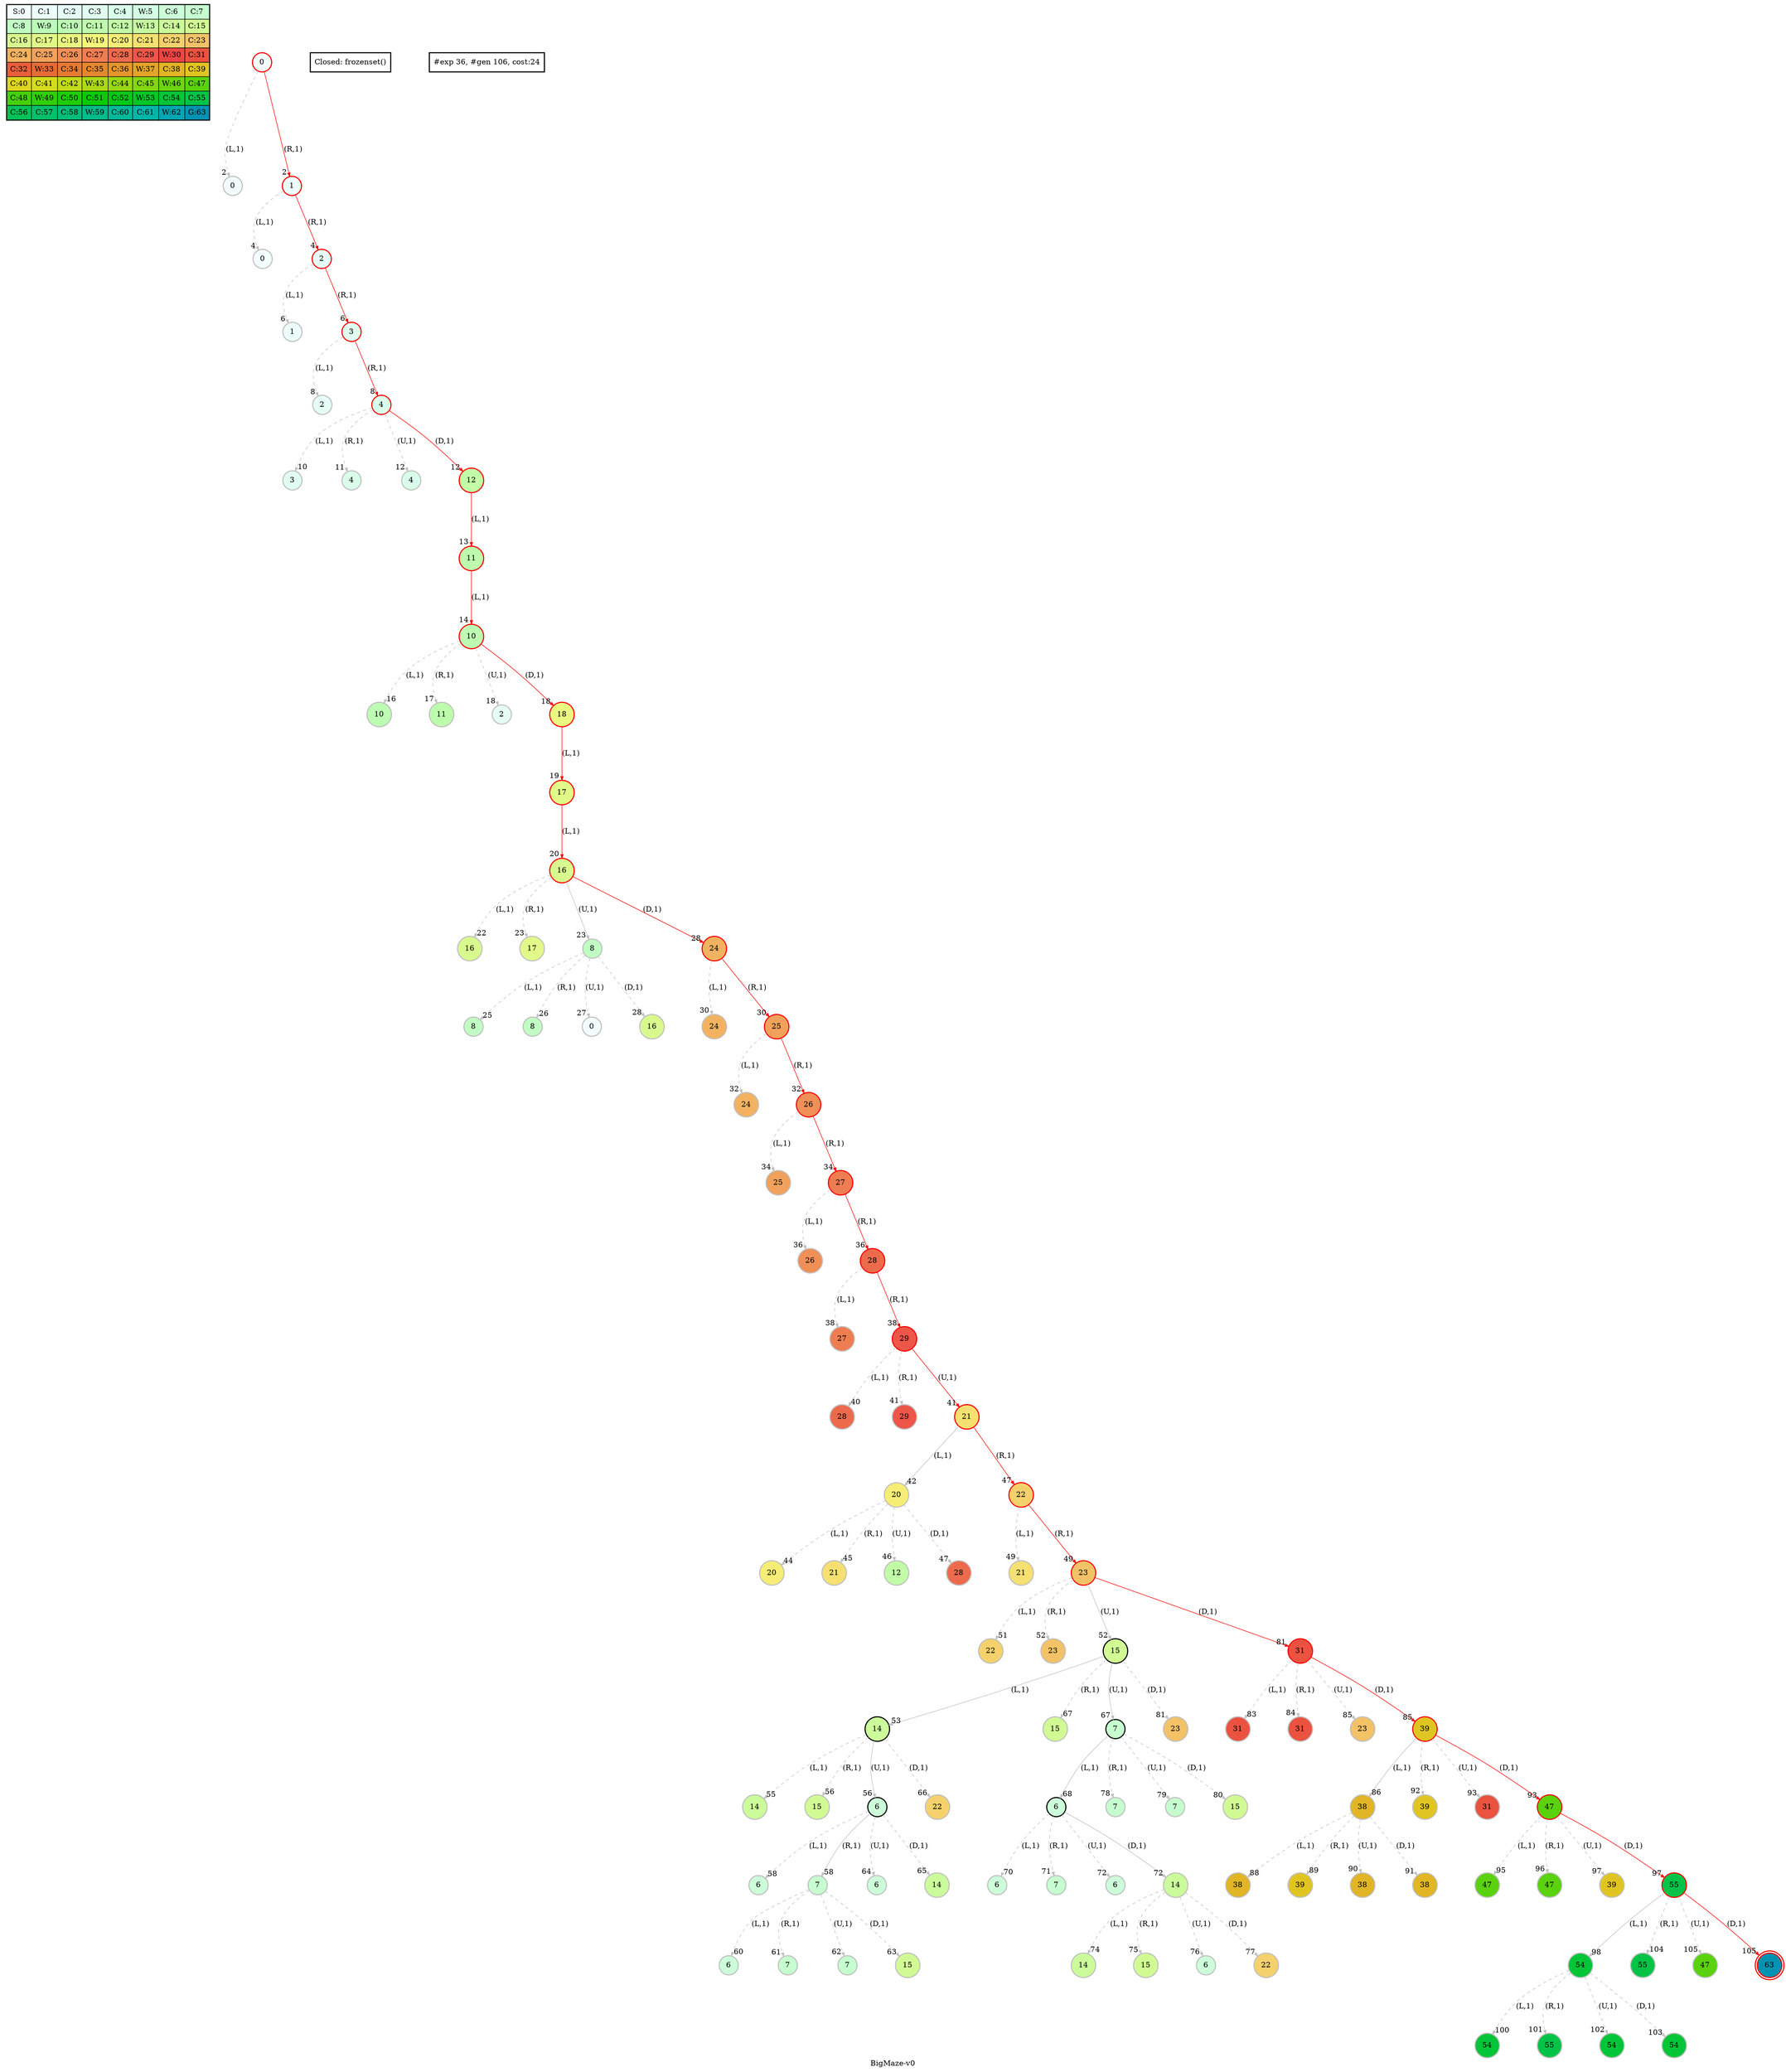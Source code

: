 digraph BigMaze { label="BigMaze-v0" nodesep=1 ranksep="1.2" node [shape=circle penwidth=2] edge [arrowsize=0.7] 
subgraph MAP {label=Map;map [shape=plaintext label=<<table border="1" cellpadding="5" cellspacing="0" cellborder="1"><tr><td bgcolor="0.46862745 0.04925994 0.99969645 1.        ">S:0</td><td bgcolor="0.45294118 0.07385253 0.99931706 1.        ">C:1</td><td bgcolor="0.4372549  0.09840028 0.99878599 1.        ">C:2</td><td bgcolor="0.42156863 0.12288829 0.99810333 1.        ">C:3</td><td bgcolor="0.40588235 0.1473017  0.99726917 1.        ">C:4</td><td bgcolor="0.39019608 0.17162568 0.99628365 1.        ">W:5</td><td bgcolor="0.3745098  0.19584547 0.99514692 1.        ">C:6</td><td bgcolor="0.35882353 0.21994636 0.99385914 1.        ">C:7</td></tr><tr><td bgcolor="0.34313725 0.24391372 0.99242051 1.        ">C:8</td><td bgcolor="0.32745098 0.267733   0.99083125 1.        ">W:9</td><td bgcolor="0.31176471 0.29138975 0.98909161 1.        ">C:10</td><td bgcolor="0.29607843 0.31486959 0.98720184 1.        ">C:11</td><td bgcolor="0.28039216 0.33815827 0.98516223 1.        ">C:12</td><td bgcolor="0.26470588 0.36124167 0.9829731  1.        ">W:13</td><td bgcolor="0.24901961 0.38410575 0.98063477 1.        ">C:14</td><td bgcolor="0.23333333 0.40673664 0.9781476  1.        ">C:15</td></tr><tr><td bgcolor="0.21764706 0.42912061 0.97551197 1.        ">C:16</td><td bgcolor="0.20196078 0.45124406 0.97272827 1.        ">C:17</td><td bgcolor="0.18627451 0.47309356 0.96979694 1.        ">C:18</td><td bgcolor="0.17058824 0.49465584 0.9667184  1.        ">W:19</td><td bgcolor="0.15490196 0.51591783 0.96349314 1.        ">C:20</td><td bgcolor="0.13921569 0.5368666  0.96012165 1.        ">C:21</td><td bgcolor="0.12352941 0.55748944 0.95660442 1.        ">C:22</td><td bgcolor="0.10784314 0.57777383 0.952942   1.        ">C:23</td></tr><tr><td bgcolor="0.09215686 0.59770746 0.94913494 1.        ">C:24</td><td bgcolor="0.07647059 0.61727822 0.94518383 1.        ">C:25</td><td bgcolor="0.06078431 0.63647424 0.94108925 1.        ">C:26</td><td bgcolor="0.04509804 0.65528385 0.93685184 1.        ">C:27</td><td bgcolor="0.02941176 0.67369564 0.93247223 1.        ">C:28</td><td bgcolor="0.01372549 0.69169844 0.92795109 1.        ">C:29</td><td bgcolor="0.00196078 0.70928131 0.92328911 1.        ">W:30</td><td bgcolor="0.01764706 0.72643357 0.91848699 1.        ">C:31</td></tr><tr><td bgcolor="0.03333333 0.74314483 0.91354546 1.        ">C:32</td><td bgcolor="0.04901961 0.75940492 0.90846527 1.        ">W:33</td><td bgcolor="0.06470588 0.77520398 0.9032472  1.        ">C:34</td><td bgcolor="0.08039216 0.79053241 0.89789203 1.        ">C:35</td><td bgcolor="0.09607843 0.80538092 0.89240058 1.        ">C:36</td><td bgcolor="0.11176471 0.81974048 0.88677369 1.        ">W:37</td><td bgcolor="0.12745098 0.83360239 0.88101219 1.        ">C:38</td><td bgcolor="0.14313725 0.84695821 0.87511698 1.        ">C:39</td></tr><tr><td bgcolor="0.15882353 0.85979985 0.86908895 1.        ">C:40</td><td bgcolor="0.1745098  0.87211951 0.862929   1.        ">C:41</td><td bgcolor="0.19019608 0.88390971 0.85663808 1.        ">C:42</td><td bgcolor="0.20588235 0.89516329 0.85021714 1.        ">W:43</td><td bgcolor="0.22156863 0.90587342 0.84366715 1.        ">C:44</td><td bgcolor="0.2372549  0.9160336  0.83698911 1.        ">C:45</td><td bgcolor="0.25294118 0.92563766 0.83018403 1.        ">W:46</td><td bgcolor="0.26862745 0.93467977 0.82325295 1.        ">C:47</td></tr><tr><td bgcolor="0.28431373 0.94315443 0.81619691 1.        ">C:48</td><td bgcolor="0.3        0.95105652 0.80901699 1.        ">W:49</td><td bgcolor="0.31568627 0.95838122 0.80171428 1.        ">C:50</td><td bgcolor="0.33137255 0.96512409 0.79428989 1.        ">C:51</td><td bgcolor="0.34705882 0.97128103 0.78674494 1.        ">C:52</td><td bgcolor="0.3627451  0.97684832 0.77908057 1.        ">W:53</td><td bgcolor="0.37843137 0.98182256 0.77129796 1.        ">C:54</td><td bgcolor="0.39411765 0.98620075 0.76339828 1.        ">C:55</td></tr><tr><td bgcolor="0.40980392 0.98998021 0.75538273 1.        ">C:56</td><td bgcolor="0.4254902  0.99315867 0.74725253 1.        ">C:57</td><td bgcolor="0.44117647 0.99573418 0.73900892 1.        ">C:58</td><td bgcolor="0.45686275 0.99770518 0.73065313 1.        ">W:59</td><td bgcolor="0.47254902 0.99907048 0.72218645 1.        ">C:60</td><td bgcolor="0.48823529 0.99982925 0.71361015 1.        ">C:61</td><td bgcolor="0.51176471 0.99982925 0.70054304 1.        ">W:62</td><td bgcolor="0.52745098 0.99907048 0.69169844 1.        ">G:63</td></tr></table>>]} 
"0_0" [label=0 style=filled color=grey fillcolor="0.46862745 0.04925994 0.99969645 1.        " ];  
"0_0.0-0" [label=0 style=filled color=grey fillcolor="0.46862745 0.04925994 0.99969645 1.        " ];   "0_0" -> "0_0.0-0" [label="(L,1)" headlabel=" 2 " style="dashed" color=grey ]; "0_c" [label="Closed: frozenset()" shape=box]; 
"0_0" [label=0 style=filled color=black color=red fillcolor="0.46862745 0.04925994 0.99969645 1.        " ];  "0_0.1-1" [label=1 style=filled color=grey color=red fillcolor="0.45294118 0.07385253 0.99931706 1.        " ];   "0_0" -> "0_0.1-1" [label="(R,1)" headlabel=" 2 " style="" color=grey color=red ]; "0_c" [label="Closed: frozenset()" shape=box]; 
"0_0.1.0-0" [label=0 style=filled color=grey fillcolor="0.46862745 0.04925994 0.99969645 1.        " ];   "0_0.1-1" -> "0_0.1.0-0" [label="(L,1)" headlabel=" 4 " style="dashed" color=grey ]; "0_c" [label="Closed: frozenset()" shape=box]; 
"0_0.1-1" [label=1 style=filled color=black color=red fillcolor="0.45294118 0.07385253 0.99931706 1.        " ];  "0_0.1.2-1" [label=2 style=filled color=grey color=red fillcolor="0.4372549  0.09840028 0.99878599 1.        " ];   "0_0.1-1" -> "0_0.1.2-1" [label="(R,1)" headlabel=" 4 " style="" color=grey color=red ]; "0_c" [label="Closed: frozenset()" shape=box]; 
"0_0.1.2.1-0" [label=1 style=filled color=grey fillcolor="0.45294118 0.07385253 0.99931706 1.        " ];   "0_0.1.2-1" -> "0_0.1.2.1-0" [label="(L,1)" headlabel=" 6 " style="dashed" color=grey ]; "0_c" [label="Closed: frozenset()" shape=box]; 
"0_0.1.2-1" [label=2 style=filled color=black color=red fillcolor="0.4372549  0.09840028 0.99878599 1.        " ];  "0_0.1.2.3-1" [label=3 style=filled color=grey color=red fillcolor="0.42156863 0.12288829 0.99810333 1.        " ];   "0_0.1.2-1" -> "0_0.1.2.3-1" [label="(R,1)" headlabel=" 6 " style="" color=grey color=red ]; "0_c" [label="Closed: frozenset()" shape=box]; 
"0_0.1.2.3.2-0" [label=2 style=filled color=grey fillcolor="0.4372549  0.09840028 0.99878599 1.        " ];   "0_0.1.2.3-1" -> "0_0.1.2.3.2-0" [label="(L,1)" headlabel=" 8 " style="dashed" color=grey ]; "0_c" [label="Closed: frozenset()" shape=box]; 
"0_0.1.2.3-1" [label=3 style=filled color=black color=red fillcolor="0.42156863 0.12288829 0.99810333 1.        " ];  "0_0.1.2.3.4-1" [label=4 style=filled color=grey color=red fillcolor="0.40588235 0.1473017  0.99726917 1.        " ];   "0_0.1.2.3-1" -> "0_0.1.2.3.4-1" [label="(R,1)" headlabel=" 8 " style="" color=grey color=red ]; "0_c" [label="Closed: frozenset()" shape=box]; 
"0_0.1.2.3.4.3-0" [label=3 style=filled color=grey fillcolor="0.42156863 0.12288829 0.99810333 1.        " ];   "0_0.1.2.3.4-1" -> "0_0.1.2.3.4.3-0" [label="(L,1)" headlabel=" 10 " style="dashed" color=grey ]; "0_c" [label="Closed: frozenset()" shape=box]; 
"0_0.1.2.3.4.4-1" [label=4 style=filled color=grey fillcolor="0.40588235 0.1473017  0.99726917 1.        " ];   "0_0.1.2.3.4-1" -> "0_0.1.2.3.4.4-1" [label="(R,1)" headlabel=" 11 " style="dashed" color=grey ]; "0_c" [label="Closed: frozenset()" shape=box]; 
"0_0.1.2.3.4.4-2" [label=4 style=filled color=grey fillcolor="0.40588235 0.1473017  0.99726917 1.        " ];   "0_0.1.2.3.4-1" -> "0_0.1.2.3.4.4-2" [label="(U,1)" headlabel=" 12 " style="dashed" color=grey ]; "0_c" [label="Closed: frozenset()" shape=box]; 
"0_0.1.2.3.4-1" [label=4 style=filled color=black color=red fillcolor="0.40588235 0.1473017  0.99726917 1.        " ];  "0_0.1.2.3.4.12-3" [label=12 style=filled color=grey color=red fillcolor="0.28039216 0.33815827 0.98516223 1.        " ];   "0_0.1.2.3.4-1" -> "0_0.1.2.3.4.12-3" [label="(D,1)" headlabel=" 12 " style="" color=grey color=red ]; "0_c" [label="Closed: frozenset()" shape=box]; 
"0_0.1.2.3.4.12-3" [label=12 style=filled color=black color=red fillcolor="0.28039216 0.33815827 0.98516223 1.        " ];  "0_0.1.2.3.4.12.11-0" [label=11 style=filled color=grey color=red fillcolor="0.29607843 0.31486959 0.98720184 1.        " ];   "0_0.1.2.3.4.12-3" -> "0_0.1.2.3.4.12.11-0" [label="(L,1)" headlabel=" 13 " style="" color=grey color=red ]; "0_c" [label="Closed: frozenset()" shape=box]; 
"0_0.1.2.3.4.12.11-0" [label=11 style=filled color=black color=red fillcolor="0.29607843 0.31486959 0.98720184 1.        " ];  "0_0.1.2.3.4.12.11.10-0" [label=10 style=filled color=grey color=red fillcolor="0.31176471 0.29138975 0.98909161 1.        " ];   "0_0.1.2.3.4.12.11-0" -> "0_0.1.2.3.4.12.11.10-0" [label="(L,1)" headlabel=" 14 " style="" color=grey color=red ]; "0_c" [label="Closed: frozenset()" shape=box]; 
"0_0.1.2.3.4.12.11.10.10-0" [label=10 style=filled color=grey fillcolor="0.31176471 0.29138975 0.98909161 1.        " ];   "0_0.1.2.3.4.12.11.10-0" -> "0_0.1.2.3.4.12.11.10.10-0" [label="(L,1)" headlabel=" 16 " style="dashed" color=grey ]; "0_c" [label="Closed: frozenset()" shape=box]; 
"0_0.1.2.3.4.12.11.10.11-1" [label=11 style=filled color=grey fillcolor="0.29607843 0.31486959 0.98720184 1.        " ];   "0_0.1.2.3.4.12.11.10-0" -> "0_0.1.2.3.4.12.11.10.11-1" [label="(R,1)" headlabel=" 17 " style="dashed" color=grey ]; "0_c" [label="Closed: frozenset()" shape=box]; 
"0_0.1.2.3.4.12.11.10.2-2" [label=2 style=filled color=grey fillcolor="0.4372549  0.09840028 0.99878599 1.        " ];   "0_0.1.2.3.4.12.11.10-0" -> "0_0.1.2.3.4.12.11.10.2-2" [label="(U,1)" headlabel=" 18 " style="dashed" color=grey ]; "0_c" [label="Closed: frozenset()" shape=box]; 
"0_0.1.2.3.4.12.11.10-0" [label=10 style=filled color=black color=red fillcolor="0.31176471 0.29138975 0.98909161 1.        " ];  "0_0.1.2.3.4.12.11.10.18-3" [label=18 style=filled color=grey color=red fillcolor="0.18627451 0.47309356 0.96979694 1.        " ];   "0_0.1.2.3.4.12.11.10-0" -> "0_0.1.2.3.4.12.11.10.18-3" [label="(D,1)" headlabel=" 18 " style="" color=grey color=red ]; "0_c" [label="Closed: frozenset()" shape=box]; 
"0_0.1.2.3.4.12.11.10.18-3" [label=18 style=filled color=black color=red fillcolor="0.18627451 0.47309356 0.96979694 1.        " ];  "0_0.1.2.3.4.12.11.10.18.17-0" [label=17 style=filled color=grey color=red fillcolor="0.20196078 0.45124406 0.97272827 1.        " ];   "0_0.1.2.3.4.12.11.10.18-3" -> "0_0.1.2.3.4.12.11.10.18.17-0" [label="(L,1)" headlabel=" 19 " style="" color=grey color=red ]; "0_c" [label="Closed: frozenset()" shape=box]; 
"0_0.1.2.3.4.12.11.10.18.17-0" [label=17 style=filled color=black color=red fillcolor="0.20196078 0.45124406 0.97272827 1.        " ];  "0_0.1.2.3.4.12.11.10.18.17.16-0" [label=16 style=filled color=grey color=red fillcolor="0.21764706 0.42912061 0.97551197 1.        " ];   "0_0.1.2.3.4.12.11.10.18.17-0" -> "0_0.1.2.3.4.12.11.10.18.17.16-0" [label="(L,1)" headlabel=" 20 " style="" color=grey color=red ]; "0_c" [label="Closed: frozenset()" shape=box]; 
"0_0.1.2.3.4.12.11.10.18.17.16.16-0" [label=16 style=filled color=grey fillcolor="0.21764706 0.42912061 0.97551197 1.        " ];   "0_0.1.2.3.4.12.11.10.18.17.16-0" -> "0_0.1.2.3.4.12.11.10.18.17.16.16-0" [label="(L,1)" headlabel=" 22 " style="dashed" color=grey ]; "0_c" [label="Closed: frozenset()" shape=box]; 
"0_0.1.2.3.4.12.11.10.18.17.16.17-1" [label=17 style=filled color=grey fillcolor="0.20196078 0.45124406 0.97272827 1.        " ];   "0_0.1.2.3.4.12.11.10.18.17.16-0" -> "0_0.1.2.3.4.12.11.10.18.17.16.17-1" [label="(R,1)" headlabel=" 23 " style="dashed" color=grey ]; "0_c" [label="Closed: frozenset()" shape=box]; 
"0_0.1.2.3.4.12.11.10.18.17.16-0" [label=16 style=filled color=black color=red fillcolor="0.21764706 0.42912061 0.97551197 1.        " ];  "0_0.1.2.3.4.12.11.10.18.17.16.8-2" [label=8 style=filled color=grey fillcolor="0.34313725 0.24391372 0.99242051 1.        " ];   "0_0.1.2.3.4.12.11.10.18.17.16-0" -> "0_0.1.2.3.4.12.11.10.18.17.16.8-2" [label="(U,1)" headlabel=" 23 " style="" color=grey ]; "0_c" [label="Closed: frozenset()" shape=box]; 
"0_0.1.2.3.4.12.11.10.18.17.16.8.8-0" [label=8 style=filled color=grey fillcolor="0.34313725 0.24391372 0.99242051 1.        " ];   "0_0.1.2.3.4.12.11.10.18.17.16.8-2" -> "0_0.1.2.3.4.12.11.10.18.17.16.8.8-0" [label="(L,1)" headlabel=" 25 " style="dashed" color=grey ]; "0_c" [label="Closed: frozenset()" shape=box]; 
"0_0.1.2.3.4.12.11.10.18.17.16.8.8-1" [label=8 style=filled color=grey fillcolor="0.34313725 0.24391372 0.99242051 1.        " ];   "0_0.1.2.3.4.12.11.10.18.17.16.8-2" -> "0_0.1.2.3.4.12.11.10.18.17.16.8.8-1" [label="(R,1)" headlabel=" 26 " style="dashed" color=grey ]; "0_c" [label="Closed: frozenset()" shape=box]; 
"0_0.1.2.3.4.12.11.10.18.17.16.8.0-2" [label=0 style=filled color=grey fillcolor="0.46862745 0.04925994 0.99969645 1.        " ];   "0_0.1.2.3.4.12.11.10.18.17.16.8-2" -> "0_0.1.2.3.4.12.11.10.18.17.16.8.0-2" [label="(U,1)" headlabel=" 27 " style="dashed" color=grey ]; "0_c" [label="Closed: frozenset()" shape=box]; 
"0_0.1.2.3.4.12.11.10.18.17.16.8.16-3" [label=16 style=filled color=grey fillcolor="0.21764706 0.42912061 0.97551197 1.        " ];   "0_0.1.2.3.4.12.11.10.18.17.16.8-2" -> "0_0.1.2.3.4.12.11.10.18.17.16.8.16-3" [label="(D,1)" headlabel=" 28 " style="dashed" color=grey ]; "0_c" [label="Closed: frozenset()" shape=box]; 
"0_0.1.2.3.4.12.11.10.18.17.16.24-3" [label=24 style=filled color=grey color=red fillcolor="0.09215686 0.59770746 0.94913494 1.        " ];   "0_0.1.2.3.4.12.11.10.18.17.16-0" -> "0_0.1.2.3.4.12.11.10.18.17.16.24-3" [label="(D,1)" headlabel=" 28 " style="" color=grey color=red ]; "0_c" [label="Closed: frozenset()" shape=box]; 
"0_0.1.2.3.4.12.11.10.18.17.16.24.24-0" [label=24 style=filled color=grey fillcolor="0.09215686 0.59770746 0.94913494 1.        " ];   "0_0.1.2.3.4.12.11.10.18.17.16.24-3" -> "0_0.1.2.3.4.12.11.10.18.17.16.24.24-0" [label="(L,1)" headlabel=" 30 " style="dashed" color=grey ]; "0_c" [label="Closed: frozenset()" shape=box]; 
"0_0.1.2.3.4.12.11.10.18.17.16.24-3" [label=24 style=filled color=black color=red fillcolor="0.09215686 0.59770746 0.94913494 1.        " ];  "0_0.1.2.3.4.12.11.10.18.17.16.24.25-1" [label=25 style=filled color=grey color=red fillcolor="0.07647059 0.61727822 0.94518383 1.        " ];   "0_0.1.2.3.4.12.11.10.18.17.16.24-3" -> "0_0.1.2.3.4.12.11.10.18.17.16.24.25-1" [label="(R,1)" headlabel=" 30 " style="" color=grey color=red ]; "0_c" [label="Closed: frozenset()" shape=box]; 
"0_0.1.2.3.4.12.11.10.18.17.16.24.25.24-0" [label=24 style=filled color=grey fillcolor="0.09215686 0.59770746 0.94913494 1.        " ];   "0_0.1.2.3.4.12.11.10.18.17.16.24.25-1" -> "0_0.1.2.3.4.12.11.10.18.17.16.24.25.24-0" [label="(L,1)" headlabel=" 32 " style="dashed" color=grey ]; "0_c" [label="Closed: frozenset()" shape=box]; 
"0_0.1.2.3.4.12.11.10.18.17.16.24.25-1" [label=25 style=filled color=black color=red fillcolor="0.07647059 0.61727822 0.94518383 1.        " ];  "0_0.1.2.3.4.12.11.10.18.17.16.24.25.26-1" [label=26 style=filled color=grey color=red fillcolor="0.06078431 0.63647424 0.94108925 1.        " ];   "0_0.1.2.3.4.12.11.10.18.17.16.24.25-1" -> "0_0.1.2.3.4.12.11.10.18.17.16.24.25.26-1" [label="(R,1)" headlabel=" 32 " style="" color=grey color=red ]; "0_c" [label="Closed: frozenset()" shape=box]; 
"0_0.1.2.3.4.12.11.10.18.17.16.24.25.26.25-0" [label=25 style=filled color=grey fillcolor="0.07647059 0.61727822 0.94518383 1.        " ];   "0_0.1.2.3.4.12.11.10.18.17.16.24.25.26-1" -> "0_0.1.2.3.4.12.11.10.18.17.16.24.25.26.25-0" [label="(L,1)" headlabel=" 34 " style="dashed" color=grey ]; "0_c" [label="Closed: frozenset()" shape=box]; 
"0_0.1.2.3.4.12.11.10.18.17.16.24.25.26-1" [label=26 style=filled color=black color=red fillcolor="0.06078431 0.63647424 0.94108925 1.        " ];  "0_0.1.2.3.4.12.11.10.18.17.16.24.25.26.27-1" [label=27 style=filled color=grey color=red fillcolor="0.04509804 0.65528385 0.93685184 1.        " ];   "0_0.1.2.3.4.12.11.10.18.17.16.24.25.26-1" -> "0_0.1.2.3.4.12.11.10.18.17.16.24.25.26.27-1" [label="(R,1)" headlabel=" 34 " style="" color=grey color=red ]; "0_c" [label="Closed: frozenset()" shape=box]; 
"0_0.1.2.3.4.12.11.10.18.17.16.24.25.26.27.26-0" [label=26 style=filled color=grey fillcolor="0.06078431 0.63647424 0.94108925 1.        " ];   "0_0.1.2.3.4.12.11.10.18.17.16.24.25.26.27-1" -> "0_0.1.2.3.4.12.11.10.18.17.16.24.25.26.27.26-0" [label="(L,1)" headlabel=" 36 " style="dashed" color=grey ]; "0_c" [label="Closed: frozenset()" shape=box]; 
"0_0.1.2.3.4.12.11.10.18.17.16.24.25.26.27-1" [label=27 style=filled color=black color=red fillcolor="0.04509804 0.65528385 0.93685184 1.        " ];  "0_0.1.2.3.4.12.11.10.18.17.16.24.25.26.27.28-1" [label=28 style=filled color=grey color=red fillcolor="0.02941176 0.67369564 0.93247223 1.        " ];   "0_0.1.2.3.4.12.11.10.18.17.16.24.25.26.27-1" -> "0_0.1.2.3.4.12.11.10.18.17.16.24.25.26.27.28-1" [label="(R,1)" headlabel=" 36 " style="" color=grey color=red ]; "0_c" [label="Closed: frozenset()" shape=box]; 
"0_0.1.2.3.4.12.11.10.18.17.16.24.25.26.27.28.27-0" [label=27 style=filled color=grey fillcolor="0.04509804 0.65528385 0.93685184 1.        " ];   "0_0.1.2.3.4.12.11.10.18.17.16.24.25.26.27.28-1" -> "0_0.1.2.3.4.12.11.10.18.17.16.24.25.26.27.28.27-0" [label="(L,1)" headlabel=" 38 " style="dashed" color=grey ]; "0_c" [label="Closed: frozenset()" shape=box]; 
"0_0.1.2.3.4.12.11.10.18.17.16.24.25.26.27.28-1" [label=28 style=filled color=black color=red fillcolor="0.02941176 0.67369564 0.93247223 1.        " ];  "0_0.1.2.3.4.12.11.10.18.17.16.24.25.26.27.28.29-1" [label=29 style=filled color=grey color=red fillcolor="0.01372549 0.69169844 0.92795109 1.        " ];   "0_0.1.2.3.4.12.11.10.18.17.16.24.25.26.27.28-1" -> "0_0.1.2.3.4.12.11.10.18.17.16.24.25.26.27.28.29-1" [label="(R,1)" headlabel=" 38 " style="" color=grey color=red ]; "0_c" [label="Closed: frozenset()" shape=box]; 
"0_0.1.2.3.4.12.11.10.18.17.16.24.25.26.27.28.29.28-0" [label=28 style=filled color=grey fillcolor="0.02941176 0.67369564 0.93247223 1.        " ];   "0_0.1.2.3.4.12.11.10.18.17.16.24.25.26.27.28.29-1" -> "0_0.1.2.3.4.12.11.10.18.17.16.24.25.26.27.28.29.28-0" [label="(L,1)" headlabel=" 40 " style="dashed" color=grey ]; "0_c" [label="Closed: frozenset()" shape=box]; 
"0_0.1.2.3.4.12.11.10.18.17.16.24.25.26.27.28.29.29-1" [label=29 style=filled color=grey fillcolor="0.01372549 0.69169844 0.92795109 1.        " ];   "0_0.1.2.3.4.12.11.10.18.17.16.24.25.26.27.28.29-1" -> "0_0.1.2.3.4.12.11.10.18.17.16.24.25.26.27.28.29.29-1" [label="(R,1)" headlabel=" 41 " style="dashed" color=grey ]; "0_c" [label="Closed: frozenset()" shape=box]; 
"0_0.1.2.3.4.12.11.10.18.17.16.24.25.26.27.28.29-1" [label=29 style=filled color=black color=red fillcolor="0.01372549 0.69169844 0.92795109 1.        " ];  "0_0.1.2.3.4.12.11.10.18.17.16.24.25.26.27.28.29.21-2" [label=21 style=filled color=grey color=red fillcolor="0.13921569 0.5368666  0.96012165 1.        " ];   "0_0.1.2.3.4.12.11.10.18.17.16.24.25.26.27.28.29-1" -> "0_0.1.2.3.4.12.11.10.18.17.16.24.25.26.27.28.29.21-2" [label="(U,1)" headlabel=" 41 " style="" color=grey color=red ]; "0_c" [label="Closed: frozenset()" shape=box]; 
"0_0.1.2.3.4.12.11.10.18.17.16.24.25.26.27.28.29.21-2" [label=21 style=filled color=black color=red fillcolor="0.13921569 0.5368666  0.96012165 1.        " ];  "0_0.1.2.3.4.12.11.10.18.17.16.24.25.26.27.28.29.21.20-0" [label=20 style=filled color=grey fillcolor="0.15490196 0.51591783 0.96349314 1.        " ];   "0_0.1.2.3.4.12.11.10.18.17.16.24.25.26.27.28.29.21-2" -> "0_0.1.2.3.4.12.11.10.18.17.16.24.25.26.27.28.29.21.20-0" [label="(L,1)" headlabel=" 42 " style="" color=grey ]; "0_c" [label="Closed: frozenset()" shape=box]; 
"0_0.1.2.3.4.12.11.10.18.17.16.24.25.26.27.28.29.21.20.20-0" [label=20 style=filled color=grey fillcolor="0.15490196 0.51591783 0.96349314 1.        " ];   "0_0.1.2.3.4.12.11.10.18.17.16.24.25.26.27.28.29.21.20-0" -> "0_0.1.2.3.4.12.11.10.18.17.16.24.25.26.27.28.29.21.20.20-0" [label="(L,1)" headlabel=" 44 " style="dashed" color=grey ]; "0_c" [label="Closed: frozenset()" shape=box]; 
"0_0.1.2.3.4.12.11.10.18.17.16.24.25.26.27.28.29.21.20.21-1" [label=21 style=filled color=grey fillcolor="0.13921569 0.5368666  0.96012165 1.        " ];   "0_0.1.2.3.4.12.11.10.18.17.16.24.25.26.27.28.29.21.20-0" -> "0_0.1.2.3.4.12.11.10.18.17.16.24.25.26.27.28.29.21.20.21-1" [label="(R,1)" headlabel=" 45 " style="dashed" color=grey ]; "0_c" [label="Closed: frozenset()" shape=box]; 
"0_0.1.2.3.4.12.11.10.18.17.16.24.25.26.27.28.29.21.20.12-2" [label=12 style=filled color=grey fillcolor="0.28039216 0.33815827 0.98516223 1.        " ];   "0_0.1.2.3.4.12.11.10.18.17.16.24.25.26.27.28.29.21.20-0" -> "0_0.1.2.3.4.12.11.10.18.17.16.24.25.26.27.28.29.21.20.12-2" [label="(U,1)" headlabel=" 46 " style="dashed" color=grey ]; "0_c" [label="Closed: frozenset()" shape=box]; 
"0_0.1.2.3.4.12.11.10.18.17.16.24.25.26.27.28.29.21.20.28-3" [label=28 style=filled color=grey fillcolor="0.02941176 0.67369564 0.93247223 1.        " ];   "0_0.1.2.3.4.12.11.10.18.17.16.24.25.26.27.28.29.21.20-0" -> "0_0.1.2.3.4.12.11.10.18.17.16.24.25.26.27.28.29.21.20.28-3" [label="(D,1)" headlabel=" 47 " style="dashed" color=grey ]; "0_c" [label="Closed: frozenset()" shape=box]; 
"0_0.1.2.3.4.12.11.10.18.17.16.24.25.26.27.28.29.21.22-1" [label=22 style=filled color=grey color=red fillcolor="0.12352941 0.55748944 0.95660442 1.        " ];   "0_0.1.2.3.4.12.11.10.18.17.16.24.25.26.27.28.29.21-2" -> "0_0.1.2.3.4.12.11.10.18.17.16.24.25.26.27.28.29.21.22-1" [label="(R,1)" headlabel=" 47 " style="" color=grey color=red ]; "0_c" [label="Closed: frozenset()" shape=box]; 
"0_0.1.2.3.4.12.11.10.18.17.16.24.25.26.27.28.29.21.22.21-0" [label=21 style=filled color=grey fillcolor="0.13921569 0.5368666  0.96012165 1.        " ];   "0_0.1.2.3.4.12.11.10.18.17.16.24.25.26.27.28.29.21.22-1" -> "0_0.1.2.3.4.12.11.10.18.17.16.24.25.26.27.28.29.21.22.21-0" [label="(L,1)" headlabel=" 49 " style="dashed" color=grey ]; "0_c" [label="Closed: frozenset()" shape=box]; 
"0_0.1.2.3.4.12.11.10.18.17.16.24.25.26.27.28.29.21.22-1" [label=22 style=filled color=black color=red fillcolor="0.12352941 0.55748944 0.95660442 1.        " ];  "0_0.1.2.3.4.12.11.10.18.17.16.24.25.26.27.28.29.21.22.23-1" [label=23 style=filled color=grey color=red fillcolor="0.10784314 0.57777383 0.952942   1.        " ];   "0_0.1.2.3.4.12.11.10.18.17.16.24.25.26.27.28.29.21.22-1" -> "0_0.1.2.3.4.12.11.10.18.17.16.24.25.26.27.28.29.21.22.23-1" [label="(R,1)" headlabel=" 49 " style="" color=grey color=red ]; "0_c" [label="Closed: frozenset()" shape=box]; 
"0_0.1.2.3.4.12.11.10.18.17.16.24.25.26.27.28.29.21.22.23.22-0" [label=22 style=filled color=grey fillcolor="0.12352941 0.55748944 0.95660442 1.        " ];   "0_0.1.2.3.4.12.11.10.18.17.16.24.25.26.27.28.29.21.22.23-1" -> "0_0.1.2.3.4.12.11.10.18.17.16.24.25.26.27.28.29.21.22.23.22-0" [label="(L,1)" headlabel=" 51 " style="dashed" color=grey ]; "0_c" [label="Closed: frozenset()" shape=box]; 
"0_0.1.2.3.4.12.11.10.18.17.16.24.25.26.27.28.29.21.22.23.23-1" [label=23 style=filled color=grey fillcolor="0.10784314 0.57777383 0.952942   1.        " ];   "0_0.1.2.3.4.12.11.10.18.17.16.24.25.26.27.28.29.21.22.23-1" -> "0_0.1.2.3.4.12.11.10.18.17.16.24.25.26.27.28.29.21.22.23.23-1" [label="(R,1)" headlabel=" 52 " style="dashed" color=grey ]; "0_c" [label="Closed: frozenset()" shape=box]; 
"0_0.1.2.3.4.12.11.10.18.17.16.24.25.26.27.28.29.21.22.23-1" [label=23 style=filled color=black color=red fillcolor="0.10784314 0.57777383 0.952942   1.        " ];  "0_0.1.2.3.4.12.11.10.18.17.16.24.25.26.27.28.29.21.22.23.15-2" [label=15 style=filled color=grey fillcolor="0.23333333 0.40673664 0.9781476  1.        " ];   "0_0.1.2.3.4.12.11.10.18.17.16.24.25.26.27.28.29.21.22.23-1" -> "0_0.1.2.3.4.12.11.10.18.17.16.24.25.26.27.28.29.21.22.23.15-2" [label="(U,1)" headlabel=" 52 " style="" color=grey ]; "0_c" [label="Closed: frozenset()" shape=box]; 
"0_0.1.2.3.4.12.11.10.18.17.16.24.25.26.27.28.29.21.22.23.15-2" [label=15 style=filled color=black fillcolor="0.23333333 0.40673664 0.9781476  1.        " ];  "0_0.1.2.3.4.12.11.10.18.17.16.24.25.26.27.28.29.21.22.23.15.14-0" [label=14 style=filled color=grey fillcolor="0.24901961 0.38410575 0.98063477 1.        " ];   "0_0.1.2.3.4.12.11.10.18.17.16.24.25.26.27.28.29.21.22.23.15-2" -> "0_0.1.2.3.4.12.11.10.18.17.16.24.25.26.27.28.29.21.22.23.15.14-0" [label="(L,1)" headlabel=" 53 " style="" color=grey ]; "0_c" [label="Closed: frozenset()" shape=box]; 
"0_0.1.2.3.4.12.11.10.18.17.16.24.25.26.27.28.29.21.22.23.15.14.14-0" [label=14 style=filled color=grey fillcolor="0.24901961 0.38410575 0.98063477 1.        " ];   "0_0.1.2.3.4.12.11.10.18.17.16.24.25.26.27.28.29.21.22.23.15.14-0" -> "0_0.1.2.3.4.12.11.10.18.17.16.24.25.26.27.28.29.21.22.23.15.14.14-0" [label="(L,1)" headlabel=" 55 " style="dashed" color=grey ]; "0_c" [label="Closed: frozenset()" shape=box]; 
"0_0.1.2.3.4.12.11.10.18.17.16.24.25.26.27.28.29.21.22.23.15.14.15-1" [label=15 style=filled color=grey fillcolor="0.23333333 0.40673664 0.9781476  1.        " ];   "0_0.1.2.3.4.12.11.10.18.17.16.24.25.26.27.28.29.21.22.23.15.14-0" -> "0_0.1.2.3.4.12.11.10.18.17.16.24.25.26.27.28.29.21.22.23.15.14.15-1" [label="(R,1)" headlabel=" 56 " style="dashed" color=grey ]; "0_c" [label="Closed: frozenset()" shape=box]; 
"0_0.1.2.3.4.12.11.10.18.17.16.24.25.26.27.28.29.21.22.23.15.14-0" [label=14 style=filled color=black fillcolor="0.24901961 0.38410575 0.98063477 1.        " ];  "0_0.1.2.3.4.12.11.10.18.17.16.24.25.26.27.28.29.21.22.23.15.14.6-2" [label=6 style=filled color=grey fillcolor="0.3745098  0.19584547 0.99514692 1.        " ];   "0_0.1.2.3.4.12.11.10.18.17.16.24.25.26.27.28.29.21.22.23.15.14-0" -> "0_0.1.2.3.4.12.11.10.18.17.16.24.25.26.27.28.29.21.22.23.15.14.6-2" [label="(U,1)" headlabel=" 56 " style="" color=grey ]; "0_c" [label="Closed: frozenset()" shape=box]; 
"0_0.1.2.3.4.12.11.10.18.17.16.24.25.26.27.28.29.21.22.23.15.14.6.6-0" [label=6 style=filled color=grey fillcolor="0.3745098  0.19584547 0.99514692 1.        " ];   "0_0.1.2.3.4.12.11.10.18.17.16.24.25.26.27.28.29.21.22.23.15.14.6-2" -> "0_0.1.2.3.4.12.11.10.18.17.16.24.25.26.27.28.29.21.22.23.15.14.6.6-0" [label="(L,1)" headlabel=" 58 " style="dashed" color=grey ]; "0_c" [label="Closed: frozenset()" shape=box]; 
"0_0.1.2.3.4.12.11.10.18.17.16.24.25.26.27.28.29.21.22.23.15.14.6-2" [label=6 style=filled color=black fillcolor="0.3745098  0.19584547 0.99514692 1.        " ];  "0_0.1.2.3.4.12.11.10.18.17.16.24.25.26.27.28.29.21.22.23.15.14.6.7-1" [label=7 style=filled color=grey fillcolor="0.35882353 0.21994636 0.99385914 1.        " ];   "0_0.1.2.3.4.12.11.10.18.17.16.24.25.26.27.28.29.21.22.23.15.14.6-2" -> "0_0.1.2.3.4.12.11.10.18.17.16.24.25.26.27.28.29.21.22.23.15.14.6.7-1" [label="(R,1)" headlabel=" 58 " style="" color=grey ]; "0_c" [label="Closed: frozenset()" shape=box]; 
"0_0.1.2.3.4.12.11.10.18.17.16.24.25.26.27.28.29.21.22.23.15.14.6.7.6-0" [label=6 style=filled color=grey fillcolor="0.3745098  0.19584547 0.99514692 1.        " ];   "0_0.1.2.3.4.12.11.10.18.17.16.24.25.26.27.28.29.21.22.23.15.14.6.7-1" -> "0_0.1.2.3.4.12.11.10.18.17.16.24.25.26.27.28.29.21.22.23.15.14.6.7.6-0" [label="(L,1)" headlabel=" 60 " style="dashed" color=grey ]; "0_c" [label="Closed: frozenset()" shape=box]; 
"0_0.1.2.3.4.12.11.10.18.17.16.24.25.26.27.28.29.21.22.23.15.14.6.7.7-1" [label=7 style=filled color=grey fillcolor="0.35882353 0.21994636 0.99385914 1.        " ];   "0_0.1.2.3.4.12.11.10.18.17.16.24.25.26.27.28.29.21.22.23.15.14.6.7-1" -> "0_0.1.2.3.4.12.11.10.18.17.16.24.25.26.27.28.29.21.22.23.15.14.6.7.7-1" [label="(R,1)" headlabel=" 61 " style="dashed" color=grey ]; "0_c" [label="Closed: frozenset()" shape=box]; 
"0_0.1.2.3.4.12.11.10.18.17.16.24.25.26.27.28.29.21.22.23.15.14.6.7.7-2" [label=7 style=filled color=grey fillcolor="0.35882353 0.21994636 0.99385914 1.        " ];   "0_0.1.2.3.4.12.11.10.18.17.16.24.25.26.27.28.29.21.22.23.15.14.6.7-1" -> "0_0.1.2.3.4.12.11.10.18.17.16.24.25.26.27.28.29.21.22.23.15.14.6.7.7-2" [label="(U,1)" headlabel=" 62 " style="dashed" color=grey ]; "0_c" [label="Closed: frozenset()" shape=box]; 
"0_0.1.2.3.4.12.11.10.18.17.16.24.25.26.27.28.29.21.22.23.15.14.6.7.15-3" [label=15 style=filled color=grey fillcolor="0.23333333 0.40673664 0.9781476  1.        " ];   "0_0.1.2.3.4.12.11.10.18.17.16.24.25.26.27.28.29.21.22.23.15.14.6.7-1" -> "0_0.1.2.3.4.12.11.10.18.17.16.24.25.26.27.28.29.21.22.23.15.14.6.7.15-3" [label="(D,1)" headlabel=" 63 " style="dashed" color=grey ]; "0_c" [label="Closed: frozenset()" shape=box]; 
"0_0.1.2.3.4.12.11.10.18.17.16.24.25.26.27.28.29.21.22.23.15.14.6.6-2" [label=6 style=filled color=grey fillcolor="0.3745098  0.19584547 0.99514692 1.        " ];   "0_0.1.2.3.4.12.11.10.18.17.16.24.25.26.27.28.29.21.22.23.15.14.6-2" -> "0_0.1.2.3.4.12.11.10.18.17.16.24.25.26.27.28.29.21.22.23.15.14.6.6-2" [label="(U,1)" headlabel=" 64 " style="dashed" color=grey ]; "0_c" [label="Closed: frozenset()" shape=box]; 
"0_0.1.2.3.4.12.11.10.18.17.16.24.25.26.27.28.29.21.22.23.15.14.6.14-3" [label=14 style=filled color=grey fillcolor="0.24901961 0.38410575 0.98063477 1.        " ];   "0_0.1.2.3.4.12.11.10.18.17.16.24.25.26.27.28.29.21.22.23.15.14.6-2" -> "0_0.1.2.3.4.12.11.10.18.17.16.24.25.26.27.28.29.21.22.23.15.14.6.14-3" [label="(D,1)" headlabel=" 65 " style="dashed" color=grey ]; "0_c" [label="Closed: frozenset()" shape=box]; 
"0_0.1.2.3.4.12.11.10.18.17.16.24.25.26.27.28.29.21.22.23.15.14.22-3" [label=22 style=filled color=grey fillcolor="0.12352941 0.55748944 0.95660442 1.        " ];   "0_0.1.2.3.4.12.11.10.18.17.16.24.25.26.27.28.29.21.22.23.15.14-0" -> "0_0.1.2.3.4.12.11.10.18.17.16.24.25.26.27.28.29.21.22.23.15.14.22-3" [label="(D,1)" headlabel=" 66 " style="dashed" color=grey ]; "0_c" [label="Closed: frozenset()" shape=box]; 
"0_0.1.2.3.4.12.11.10.18.17.16.24.25.26.27.28.29.21.22.23.15.15-1" [label=15 style=filled color=grey fillcolor="0.23333333 0.40673664 0.9781476  1.        " ];   "0_0.1.2.3.4.12.11.10.18.17.16.24.25.26.27.28.29.21.22.23.15-2" -> "0_0.1.2.3.4.12.11.10.18.17.16.24.25.26.27.28.29.21.22.23.15.15-1" [label="(R,1)" headlabel=" 67 " style="dashed" color=grey ]; "0_c" [label="Closed: frozenset()" shape=box]; 
"0_0.1.2.3.4.12.11.10.18.17.16.24.25.26.27.28.29.21.22.23.15.7-2" [label=7 style=filled color=grey fillcolor="0.35882353 0.21994636 0.99385914 1.        " ];   "0_0.1.2.3.4.12.11.10.18.17.16.24.25.26.27.28.29.21.22.23.15-2" -> "0_0.1.2.3.4.12.11.10.18.17.16.24.25.26.27.28.29.21.22.23.15.7-2" [label="(U,1)" headlabel=" 67 " style="" color=grey ]; "0_c" [label="Closed: frozenset()" shape=box]; 
"0_0.1.2.3.4.12.11.10.18.17.16.24.25.26.27.28.29.21.22.23.15.7-2" [label=7 style=filled color=black fillcolor="0.35882353 0.21994636 0.99385914 1.        " ];  "0_0.1.2.3.4.12.11.10.18.17.16.24.25.26.27.28.29.21.22.23.15.7.6-0" [label=6 style=filled color=grey fillcolor="0.3745098  0.19584547 0.99514692 1.        " ];   "0_0.1.2.3.4.12.11.10.18.17.16.24.25.26.27.28.29.21.22.23.15.7-2" -> "0_0.1.2.3.4.12.11.10.18.17.16.24.25.26.27.28.29.21.22.23.15.7.6-0" [label="(L,1)" headlabel=" 68 " style="" color=grey ]; "0_c" [label="Closed: frozenset()" shape=box]; 
"0_0.1.2.3.4.12.11.10.18.17.16.24.25.26.27.28.29.21.22.23.15.7.6.6-0" [label=6 style=filled color=grey fillcolor="0.3745098  0.19584547 0.99514692 1.        " ];   "0_0.1.2.3.4.12.11.10.18.17.16.24.25.26.27.28.29.21.22.23.15.7.6-0" -> "0_0.1.2.3.4.12.11.10.18.17.16.24.25.26.27.28.29.21.22.23.15.7.6.6-0" [label="(L,1)" headlabel=" 70 " style="dashed" color=grey ]; "0_c" [label="Closed: frozenset()" shape=box]; 
"0_0.1.2.3.4.12.11.10.18.17.16.24.25.26.27.28.29.21.22.23.15.7.6.7-1" [label=7 style=filled color=grey fillcolor="0.35882353 0.21994636 0.99385914 1.        " ];   "0_0.1.2.3.4.12.11.10.18.17.16.24.25.26.27.28.29.21.22.23.15.7.6-0" -> "0_0.1.2.3.4.12.11.10.18.17.16.24.25.26.27.28.29.21.22.23.15.7.6.7-1" [label="(R,1)" headlabel=" 71 " style="dashed" color=grey ]; "0_c" [label="Closed: frozenset()" shape=box]; 
"0_0.1.2.3.4.12.11.10.18.17.16.24.25.26.27.28.29.21.22.23.15.7.6.6-2" [label=6 style=filled color=grey fillcolor="0.3745098  0.19584547 0.99514692 1.        " ];   "0_0.1.2.3.4.12.11.10.18.17.16.24.25.26.27.28.29.21.22.23.15.7.6-0" -> "0_0.1.2.3.4.12.11.10.18.17.16.24.25.26.27.28.29.21.22.23.15.7.6.6-2" [label="(U,1)" headlabel=" 72 " style="dashed" color=grey ]; "0_c" [label="Closed: frozenset()" shape=box]; 
"0_0.1.2.3.4.12.11.10.18.17.16.24.25.26.27.28.29.21.22.23.15.7.6-0" [label=6 style=filled color=black fillcolor="0.3745098  0.19584547 0.99514692 1.        " ];  "0_0.1.2.3.4.12.11.10.18.17.16.24.25.26.27.28.29.21.22.23.15.7.6.14-3" [label=14 style=filled color=grey fillcolor="0.24901961 0.38410575 0.98063477 1.        " ];   "0_0.1.2.3.4.12.11.10.18.17.16.24.25.26.27.28.29.21.22.23.15.7.6-0" -> "0_0.1.2.3.4.12.11.10.18.17.16.24.25.26.27.28.29.21.22.23.15.7.6.14-3" [label="(D,1)" headlabel=" 72 " style="" color=grey ]; "0_c" [label="Closed: frozenset()" shape=box]; 
"0_0.1.2.3.4.12.11.10.18.17.16.24.25.26.27.28.29.21.22.23.15.7.6.14.14-0" [label=14 style=filled color=grey fillcolor="0.24901961 0.38410575 0.98063477 1.        " ];   "0_0.1.2.3.4.12.11.10.18.17.16.24.25.26.27.28.29.21.22.23.15.7.6.14-3" -> "0_0.1.2.3.4.12.11.10.18.17.16.24.25.26.27.28.29.21.22.23.15.7.6.14.14-0" [label="(L,1)" headlabel=" 74 " style="dashed" color=grey ]; "0_c" [label="Closed: frozenset()" shape=box]; 
"0_0.1.2.3.4.12.11.10.18.17.16.24.25.26.27.28.29.21.22.23.15.7.6.14.15-1" [label=15 style=filled color=grey fillcolor="0.23333333 0.40673664 0.9781476  1.        " ];   "0_0.1.2.3.4.12.11.10.18.17.16.24.25.26.27.28.29.21.22.23.15.7.6.14-3" -> "0_0.1.2.3.4.12.11.10.18.17.16.24.25.26.27.28.29.21.22.23.15.7.6.14.15-1" [label="(R,1)" headlabel=" 75 " style="dashed" color=grey ]; "0_c" [label="Closed: frozenset()" shape=box]; 
"0_0.1.2.3.4.12.11.10.18.17.16.24.25.26.27.28.29.21.22.23.15.7.6.14.6-2" [label=6 style=filled color=grey fillcolor="0.3745098  0.19584547 0.99514692 1.        " ];   "0_0.1.2.3.4.12.11.10.18.17.16.24.25.26.27.28.29.21.22.23.15.7.6.14-3" -> "0_0.1.2.3.4.12.11.10.18.17.16.24.25.26.27.28.29.21.22.23.15.7.6.14.6-2" [label="(U,1)" headlabel=" 76 " style="dashed" color=grey ]; "0_c" [label="Closed: frozenset()" shape=box]; 
"0_0.1.2.3.4.12.11.10.18.17.16.24.25.26.27.28.29.21.22.23.15.7.6.14.22-3" [label=22 style=filled color=grey fillcolor="0.12352941 0.55748944 0.95660442 1.        " ];   "0_0.1.2.3.4.12.11.10.18.17.16.24.25.26.27.28.29.21.22.23.15.7.6.14-3" -> "0_0.1.2.3.4.12.11.10.18.17.16.24.25.26.27.28.29.21.22.23.15.7.6.14.22-3" [label="(D,1)" headlabel=" 77 " style="dashed" color=grey ]; "0_c" [label="Closed: frozenset()" shape=box]; 
"0_0.1.2.3.4.12.11.10.18.17.16.24.25.26.27.28.29.21.22.23.15.7.7-1" [label=7 style=filled color=grey fillcolor="0.35882353 0.21994636 0.99385914 1.        " ];   "0_0.1.2.3.4.12.11.10.18.17.16.24.25.26.27.28.29.21.22.23.15.7-2" -> "0_0.1.2.3.4.12.11.10.18.17.16.24.25.26.27.28.29.21.22.23.15.7.7-1" [label="(R,1)" headlabel=" 78 " style="dashed" color=grey ]; "0_c" [label="Closed: frozenset()" shape=box]; 
"0_0.1.2.3.4.12.11.10.18.17.16.24.25.26.27.28.29.21.22.23.15.7.7-2" [label=7 style=filled color=grey fillcolor="0.35882353 0.21994636 0.99385914 1.        " ];   "0_0.1.2.3.4.12.11.10.18.17.16.24.25.26.27.28.29.21.22.23.15.7-2" -> "0_0.1.2.3.4.12.11.10.18.17.16.24.25.26.27.28.29.21.22.23.15.7.7-2" [label="(U,1)" headlabel=" 79 " style="dashed" color=grey ]; "0_c" [label="Closed: frozenset()" shape=box]; 
"0_0.1.2.3.4.12.11.10.18.17.16.24.25.26.27.28.29.21.22.23.15.7.15-3" [label=15 style=filled color=grey fillcolor="0.23333333 0.40673664 0.9781476  1.        " ];   "0_0.1.2.3.4.12.11.10.18.17.16.24.25.26.27.28.29.21.22.23.15.7-2" -> "0_0.1.2.3.4.12.11.10.18.17.16.24.25.26.27.28.29.21.22.23.15.7.15-3" [label="(D,1)" headlabel=" 80 " style="dashed" color=grey ]; "0_c" [label="Closed: frozenset()" shape=box]; 
"0_0.1.2.3.4.12.11.10.18.17.16.24.25.26.27.28.29.21.22.23.15.23-3" [label=23 style=filled color=grey fillcolor="0.10784314 0.57777383 0.952942   1.        " ];   "0_0.1.2.3.4.12.11.10.18.17.16.24.25.26.27.28.29.21.22.23.15-2" -> "0_0.1.2.3.4.12.11.10.18.17.16.24.25.26.27.28.29.21.22.23.15.23-3" [label="(D,1)" headlabel=" 81 " style="dashed" color=grey ]; "0_c" [label="Closed: frozenset()" shape=box]; 
"0_0.1.2.3.4.12.11.10.18.17.16.24.25.26.27.28.29.21.22.23.31-3" [label=31 style=filled color=grey color=red fillcolor="0.01764706 0.72643357 0.91848699 1.        " ];   "0_0.1.2.3.4.12.11.10.18.17.16.24.25.26.27.28.29.21.22.23-1" -> "0_0.1.2.3.4.12.11.10.18.17.16.24.25.26.27.28.29.21.22.23.31-3" [label="(D,1)" headlabel=" 81 " style="" color=grey color=red ]; "0_c" [label="Closed: frozenset()" shape=box]; 
"0_0.1.2.3.4.12.11.10.18.17.16.24.25.26.27.28.29.21.22.23.31.31-0" [label=31 style=filled color=grey fillcolor="0.01764706 0.72643357 0.91848699 1.        " ];   "0_0.1.2.3.4.12.11.10.18.17.16.24.25.26.27.28.29.21.22.23.31-3" -> "0_0.1.2.3.4.12.11.10.18.17.16.24.25.26.27.28.29.21.22.23.31.31-0" [label="(L,1)" headlabel=" 83 " style="dashed" color=grey ]; "0_c" [label="Closed: frozenset()" shape=box]; 
"0_0.1.2.3.4.12.11.10.18.17.16.24.25.26.27.28.29.21.22.23.31.31-1" [label=31 style=filled color=grey fillcolor="0.01764706 0.72643357 0.91848699 1.        " ];   "0_0.1.2.3.4.12.11.10.18.17.16.24.25.26.27.28.29.21.22.23.31-3" -> "0_0.1.2.3.4.12.11.10.18.17.16.24.25.26.27.28.29.21.22.23.31.31-1" [label="(R,1)" headlabel=" 84 " style="dashed" color=grey ]; "0_c" [label="Closed: frozenset()" shape=box]; 
"0_0.1.2.3.4.12.11.10.18.17.16.24.25.26.27.28.29.21.22.23.31.23-2" [label=23 style=filled color=grey fillcolor="0.10784314 0.57777383 0.952942   1.        " ];   "0_0.1.2.3.4.12.11.10.18.17.16.24.25.26.27.28.29.21.22.23.31-3" -> "0_0.1.2.3.4.12.11.10.18.17.16.24.25.26.27.28.29.21.22.23.31.23-2" [label="(U,1)" headlabel=" 85 " style="dashed" color=grey ]; "0_c" [label="Closed: frozenset()" shape=box]; 
"0_0.1.2.3.4.12.11.10.18.17.16.24.25.26.27.28.29.21.22.23.31-3" [label=31 style=filled color=black color=red fillcolor="0.01764706 0.72643357 0.91848699 1.        " ];  "0_0.1.2.3.4.12.11.10.18.17.16.24.25.26.27.28.29.21.22.23.31.39-3" [label=39 style=filled color=grey color=red fillcolor="0.14313725 0.84695821 0.87511698 1.        " ];   "0_0.1.2.3.4.12.11.10.18.17.16.24.25.26.27.28.29.21.22.23.31-3" -> "0_0.1.2.3.4.12.11.10.18.17.16.24.25.26.27.28.29.21.22.23.31.39-3" [label="(D,1)" headlabel=" 85 " style="" color=grey color=red ]; "0_c" [label="Closed: frozenset()" shape=box]; 
"0_0.1.2.3.4.12.11.10.18.17.16.24.25.26.27.28.29.21.22.23.31.39-3" [label=39 style=filled color=black color=red fillcolor="0.14313725 0.84695821 0.87511698 1.        " ];  "0_0.1.2.3.4.12.11.10.18.17.16.24.25.26.27.28.29.21.22.23.31.39.38-0" [label=38 style=filled color=grey fillcolor="0.12745098 0.83360239 0.88101219 1.        " ];   "0_0.1.2.3.4.12.11.10.18.17.16.24.25.26.27.28.29.21.22.23.31.39-3" -> "0_0.1.2.3.4.12.11.10.18.17.16.24.25.26.27.28.29.21.22.23.31.39.38-0" [label="(L,1)" headlabel=" 86 " style="" color=grey ]; "0_c" [label="Closed: frozenset()" shape=box]; 
"0_0.1.2.3.4.12.11.10.18.17.16.24.25.26.27.28.29.21.22.23.31.39.38.38-0" [label=38 style=filled color=grey fillcolor="0.12745098 0.83360239 0.88101219 1.        " ];   "0_0.1.2.3.4.12.11.10.18.17.16.24.25.26.27.28.29.21.22.23.31.39.38-0" -> "0_0.1.2.3.4.12.11.10.18.17.16.24.25.26.27.28.29.21.22.23.31.39.38.38-0" [label="(L,1)" headlabel=" 88 " style="dashed" color=grey ]; "0_c" [label="Closed: frozenset()" shape=box]; 
"0_0.1.2.3.4.12.11.10.18.17.16.24.25.26.27.28.29.21.22.23.31.39.38.39-1" [label=39 style=filled color=grey fillcolor="0.14313725 0.84695821 0.87511698 1.        " ];   "0_0.1.2.3.4.12.11.10.18.17.16.24.25.26.27.28.29.21.22.23.31.39.38-0" -> "0_0.1.2.3.4.12.11.10.18.17.16.24.25.26.27.28.29.21.22.23.31.39.38.39-1" [label="(R,1)" headlabel=" 89 " style="dashed" color=grey ]; "0_c" [label="Closed: frozenset()" shape=box]; 
"0_0.1.2.3.4.12.11.10.18.17.16.24.25.26.27.28.29.21.22.23.31.39.38.38-2" [label=38 style=filled color=grey fillcolor="0.12745098 0.83360239 0.88101219 1.        " ];   "0_0.1.2.3.4.12.11.10.18.17.16.24.25.26.27.28.29.21.22.23.31.39.38-0" -> "0_0.1.2.3.4.12.11.10.18.17.16.24.25.26.27.28.29.21.22.23.31.39.38.38-2" [label="(U,1)" headlabel=" 90 " style="dashed" color=grey ]; "0_c" [label="Closed: frozenset()" shape=box]; 
"0_0.1.2.3.4.12.11.10.18.17.16.24.25.26.27.28.29.21.22.23.31.39.38.38-3" [label=38 style=filled color=grey fillcolor="0.12745098 0.83360239 0.88101219 1.        " ];   "0_0.1.2.3.4.12.11.10.18.17.16.24.25.26.27.28.29.21.22.23.31.39.38-0" -> "0_0.1.2.3.4.12.11.10.18.17.16.24.25.26.27.28.29.21.22.23.31.39.38.38-3" [label="(D,1)" headlabel=" 91 " style="dashed" color=grey ]; "0_c" [label="Closed: frozenset()" shape=box]; 
"0_0.1.2.3.4.12.11.10.18.17.16.24.25.26.27.28.29.21.22.23.31.39.39-1" [label=39 style=filled color=grey fillcolor="0.14313725 0.84695821 0.87511698 1.        " ];   "0_0.1.2.3.4.12.11.10.18.17.16.24.25.26.27.28.29.21.22.23.31.39-3" -> "0_0.1.2.3.4.12.11.10.18.17.16.24.25.26.27.28.29.21.22.23.31.39.39-1" [label="(R,1)" headlabel=" 92 " style="dashed" color=grey ]; "0_c" [label="Closed: frozenset()" shape=box]; 
"0_0.1.2.3.4.12.11.10.18.17.16.24.25.26.27.28.29.21.22.23.31.39.31-2" [label=31 style=filled color=grey fillcolor="0.01764706 0.72643357 0.91848699 1.        " ];   "0_0.1.2.3.4.12.11.10.18.17.16.24.25.26.27.28.29.21.22.23.31.39-3" -> "0_0.1.2.3.4.12.11.10.18.17.16.24.25.26.27.28.29.21.22.23.31.39.31-2" [label="(U,1)" headlabel=" 93 " style="dashed" color=grey ]; "0_c" [label="Closed: frozenset()" shape=box]; 
"0_0.1.2.3.4.12.11.10.18.17.16.24.25.26.27.28.29.21.22.23.31.39.47-3" [label=47 style=filled color=grey color=red fillcolor="0.26862745 0.93467977 0.82325295 1.        " ];   "0_0.1.2.3.4.12.11.10.18.17.16.24.25.26.27.28.29.21.22.23.31.39-3" -> "0_0.1.2.3.4.12.11.10.18.17.16.24.25.26.27.28.29.21.22.23.31.39.47-3" [label="(D,1)" headlabel=" 93 " style="" color=grey color=red ]; "0_c" [label="Closed: frozenset()" shape=box]; 
"0_0.1.2.3.4.12.11.10.18.17.16.24.25.26.27.28.29.21.22.23.31.39.47.47-0" [label=47 style=filled color=grey fillcolor="0.26862745 0.93467977 0.82325295 1.        " ];   "0_0.1.2.3.4.12.11.10.18.17.16.24.25.26.27.28.29.21.22.23.31.39.47-3" -> "0_0.1.2.3.4.12.11.10.18.17.16.24.25.26.27.28.29.21.22.23.31.39.47.47-0" [label="(L,1)" headlabel=" 95 " style="dashed" color=grey ]; "0_c" [label="Closed: frozenset()" shape=box]; 
"0_0.1.2.3.4.12.11.10.18.17.16.24.25.26.27.28.29.21.22.23.31.39.47.47-1" [label=47 style=filled color=grey fillcolor="0.26862745 0.93467977 0.82325295 1.        " ];   "0_0.1.2.3.4.12.11.10.18.17.16.24.25.26.27.28.29.21.22.23.31.39.47-3" -> "0_0.1.2.3.4.12.11.10.18.17.16.24.25.26.27.28.29.21.22.23.31.39.47.47-1" [label="(R,1)" headlabel=" 96 " style="dashed" color=grey ]; "0_c" [label="Closed: frozenset()" shape=box]; 
"0_0.1.2.3.4.12.11.10.18.17.16.24.25.26.27.28.29.21.22.23.31.39.47.39-2" [label=39 style=filled color=grey fillcolor="0.14313725 0.84695821 0.87511698 1.        " ];   "0_0.1.2.3.4.12.11.10.18.17.16.24.25.26.27.28.29.21.22.23.31.39.47-3" -> "0_0.1.2.3.4.12.11.10.18.17.16.24.25.26.27.28.29.21.22.23.31.39.47.39-2" [label="(U,1)" headlabel=" 97 " style="dashed" color=grey ]; "0_c" [label="Closed: frozenset()" shape=box]; 
"0_0.1.2.3.4.12.11.10.18.17.16.24.25.26.27.28.29.21.22.23.31.39.47-3" [label=47 style=filled color=black color=red fillcolor="0.26862745 0.93467977 0.82325295 1.        " ];  "0_0.1.2.3.4.12.11.10.18.17.16.24.25.26.27.28.29.21.22.23.31.39.47.55-3" [label=55 style=filled color=grey color=red fillcolor="0.39411765 0.98620075 0.76339828 1.        " ];   "0_0.1.2.3.4.12.11.10.18.17.16.24.25.26.27.28.29.21.22.23.31.39.47-3" -> "0_0.1.2.3.4.12.11.10.18.17.16.24.25.26.27.28.29.21.22.23.31.39.47.55-3" [label="(D,1)" headlabel=" 97 " style="" color=grey color=red ]; "0_c" [label="Closed: frozenset()" shape=box]; 
"0_0.1.2.3.4.12.11.10.18.17.16.24.25.26.27.28.29.21.22.23.31.39.47.55-3" [label=55 style=filled color=black color=red fillcolor="0.39411765 0.98620075 0.76339828 1.        " ];  "0_0.1.2.3.4.12.11.10.18.17.16.24.25.26.27.28.29.21.22.23.31.39.47.55.54-0" [label=54 style=filled color=grey fillcolor="0.37843137 0.98182256 0.77129796 1.        " ];   "0_0.1.2.3.4.12.11.10.18.17.16.24.25.26.27.28.29.21.22.23.31.39.47.55-3" -> "0_0.1.2.3.4.12.11.10.18.17.16.24.25.26.27.28.29.21.22.23.31.39.47.55.54-0" [label="(L,1)" headlabel=" 98 " style="" color=grey ]; "0_c" [label="Closed: frozenset()" shape=box]; 
"0_0.1.2.3.4.12.11.10.18.17.16.24.25.26.27.28.29.21.22.23.31.39.47.55.54.54-0" [label=54 style=filled color=grey fillcolor="0.37843137 0.98182256 0.77129796 1.        " ];   "0_0.1.2.3.4.12.11.10.18.17.16.24.25.26.27.28.29.21.22.23.31.39.47.55.54-0" -> "0_0.1.2.3.4.12.11.10.18.17.16.24.25.26.27.28.29.21.22.23.31.39.47.55.54.54-0" [label="(L,1)" headlabel=" 100 " style="dashed" color=grey ]; "0_c" [label="Closed: frozenset()" shape=box]; 
"0_0.1.2.3.4.12.11.10.18.17.16.24.25.26.27.28.29.21.22.23.31.39.47.55.54.55-1" [label=55 style=filled color=grey fillcolor="0.39411765 0.98620075 0.76339828 1.        " ];   "0_0.1.2.3.4.12.11.10.18.17.16.24.25.26.27.28.29.21.22.23.31.39.47.55.54-0" -> "0_0.1.2.3.4.12.11.10.18.17.16.24.25.26.27.28.29.21.22.23.31.39.47.55.54.55-1" [label="(R,1)" headlabel=" 101 " style="dashed" color=grey ]; "0_c" [label="Closed: frozenset()" shape=box]; 
"0_0.1.2.3.4.12.11.10.18.17.16.24.25.26.27.28.29.21.22.23.31.39.47.55.54.54-2" [label=54 style=filled color=grey fillcolor="0.37843137 0.98182256 0.77129796 1.        " ];   "0_0.1.2.3.4.12.11.10.18.17.16.24.25.26.27.28.29.21.22.23.31.39.47.55.54-0" -> "0_0.1.2.3.4.12.11.10.18.17.16.24.25.26.27.28.29.21.22.23.31.39.47.55.54.54-2" [label="(U,1)" headlabel=" 102 " style="dashed" color=grey ]; "0_c" [label="Closed: frozenset()" shape=box]; 
"0_0.1.2.3.4.12.11.10.18.17.16.24.25.26.27.28.29.21.22.23.31.39.47.55.54.54-3" [label=54 style=filled color=grey fillcolor="0.37843137 0.98182256 0.77129796 1.        " ];   "0_0.1.2.3.4.12.11.10.18.17.16.24.25.26.27.28.29.21.22.23.31.39.47.55.54-0" -> "0_0.1.2.3.4.12.11.10.18.17.16.24.25.26.27.28.29.21.22.23.31.39.47.55.54.54-3" [label="(D,1)" headlabel=" 103 " style="dashed" color=grey ]; "0_c" [label="Closed: frozenset()" shape=box]; 
"0_0.1.2.3.4.12.11.10.18.17.16.24.25.26.27.28.29.21.22.23.31.39.47.55.55-1" [label=55 style=filled color=grey fillcolor="0.39411765 0.98620075 0.76339828 1.        " ];   "0_0.1.2.3.4.12.11.10.18.17.16.24.25.26.27.28.29.21.22.23.31.39.47.55-3" -> "0_0.1.2.3.4.12.11.10.18.17.16.24.25.26.27.28.29.21.22.23.31.39.47.55.55-1" [label="(R,1)" headlabel=" 104 " style="dashed" color=grey ]; "0_c" [label="Closed: frozenset()" shape=box]; 
"0_0.1.2.3.4.12.11.10.18.17.16.24.25.26.27.28.29.21.22.23.31.39.47.55.47-2" [label=47 style=filled color=grey fillcolor="0.26862745 0.93467977 0.82325295 1.        " ];   "0_0.1.2.3.4.12.11.10.18.17.16.24.25.26.27.28.29.21.22.23.31.39.47.55-3" -> "0_0.1.2.3.4.12.11.10.18.17.16.24.25.26.27.28.29.21.22.23.31.39.47.55.47-2" [label="(U,1)" headlabel=" 105 " style="dashed" color=grey ]; "0_c" [label="Closed: frozenset()" shape=box]; 

"0_0.1.2.3.4.12.11.10.18.17.16.24.25.26.27.28.29.21.22.23.31.39.47.55.63-3" [label=63 style=filled color=black color=red fillcolor="0.52745098 0.99907048 0.69169844 1.        " peripheries=2]; /*GOALSTATE*/  "0_0.1.2.3.4.12.11.10.18.17.16.24.25.26.27.28.29.21.22.23.31.39.47.55-3" -> "0_0.1.2.3.4.12.11.10.18.17.16.24.25.26.27.28.29.21.22.23.31.39.47.55.63-3" [label="(D,1)" headlabel=" 105 " style="" color=grey color=red ]; "0_c" [label="Closed: frozenset()" shape=box];
"#exp 36, #gen 106, cost:24" [ shape=box ]; }
